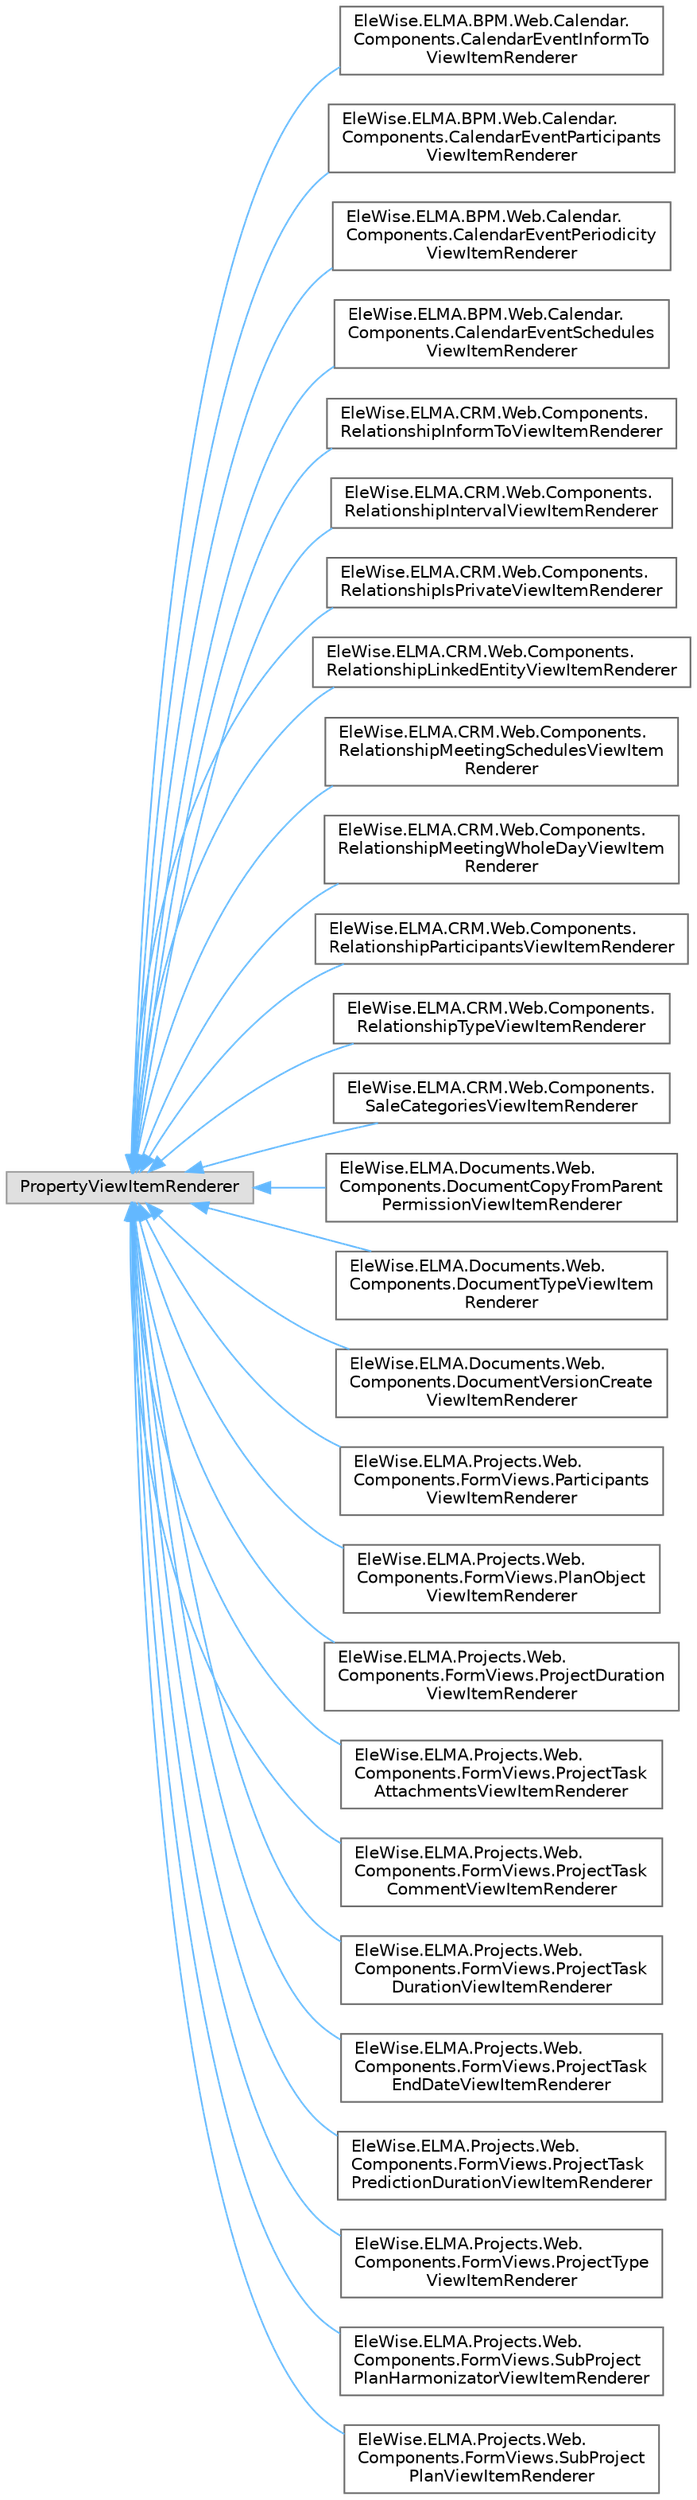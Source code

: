 digraph "Graphical Class Hierarchy"
{
 // LATEX_PDF_SIZE
  bgcolor="transparent";
  edge [fontname=Helvetica,fontsize=10,labelfontname=Helvetica,labelfontsize=10];
  node [fontname=Helvetica,fontsize=10,shape=box,height=0.2,width=0.4];
  rankdir="LR";
  Node0 [id="Node000000",label="PropertyViewItemRenderer",height=0.2,width=0.4,color="grey60", fillcolor="#E0E0E0", style="filled",tooltip=" "];
  Node0 -> Node1 [id="edge2299_Node000000_Node000001",dir="back",color="steelblue1",style="solid",tooltip=" "];
  Node1 [id="Node000001",label="EleWise.ELMA.BPM.Web.Calendar.\lComponents.CalendarEventInformTo\lViewItemRenderer",height=0.2,width=0.4,color="grey40", fillcolor="white", style="filled",URL="$class_ele_wise_1_1_e_l_m_a_1_1_b_p_m_1_1_web_1_1_calendar_1_1_components_1_1_calendar_event_inform_to_view_item_renderer.html",tooltip=" "];
  Node0 -> Node2 [id="edge2300_Node000000_Node000002",dir="back",color="steelblue1",style="solid",tooltip=" "];
  Node2 [id="Node000002",label="EleWise.ELMA.BPM.Web.Calendar.\lComponents.CalendarEventParticipants\lViewItemRenderer",height=0.2,width=0.4,color="grey40", fillcolor="white", style="filled",URL="$class_ele_wise_1_1_e_l_m_a_1_1_b_p_m_1_1_web_1_1_calendar_1_1_components_1_1_calendar_event_participants_view_item_renderer.html",tooltip=" "];
  Node0 -> Node3 [id="edge2301_Node000000_Node000003",dir="back",color="steelblue1",style="solid",tooltip=" "];
  Node3 [id="Node000003",label="EleWise.ELMA.BPM.Web.Calendar.\lComponents.CalendarEventPeriodicity\lViewItemRenderer",height=0.2,width=0.4,color="grey40", fillcolor="white", style="filled",URL="$class_ele_wise_1_1_e_l_m_a_1_1_b_p_m_1_1_web_1_1_calendar_1_1_components_1_1_calendar_event_periodicity_view_item_renderer.html",tooltip=" "];
  Node0 -> Node4 [id="edge2302_Node000000_Node000004",dir="back",color="steelblue1",style="solid",tooltip=" "];
  Node4 [id="Node000004",label="EleWise.ELMA.BPM.Web.Calendar.\lComponents.CalendarEventSchedules\lViewItemRenderer",height=0.2,width=0.4,color="grey40", fillcolor="white", style="filled",URL="$class_ele_wise_1_1_e_l_m_a_1_1_b_p_m_1_1_web_1_1_calendar_1_1_components_1_1_calendar_event_schedules_view_item_renderer.html",tooltip=" "];
  Node0 -> Node5 [id="edge2303_Node000000_Node000005",dir="back",color="steelblue1",style="solid",tooltip=" "];
  Node5 [id="Node000005",label="EleWise.ELMA.CRM.Web.Components.\lRelationshipInformToViewItemRenderer",height=0.2,width=0.4,color="grey40", fillcolor="white", style="filled",URL="$class_ele_wise_1_1_e_l_m_a_1_1_c_r_m_1_1_web_1_1_components_1_1_relationship_inform_to_view_item_renderer.html",tooltip=" "];
  Node0 -> Node6 [id="edge2304_Node000000_Node000006",dir="back",color="steelblue1",style="solid",tooltip=" "];
  Node6 [id="Node000006",label="EleWise.ELMA.CRM.Web.Components.\lRelationshipIntervalViewItemRenderer",height=0.2,width=0.4,color="grey40", fillcolor="white", style="filled",URL="$class_ele_wise_1_1_e_l_m_a_1_1_c_r_m_1_1_web_1_1_components_1_1_relationship_interval_view_item_renderer.html",tooltip=" "];
  Node0 -> Node7 [id="edge2305_Node000000_Node000007",dir="back",color="steelblue1",style="solid",tooltip=" "];
  Node7 [id="Node000007",label="EleWise.ELMA.CRM.Web.Components.\lRelationshipIsPrivateViewItemRenderer",height=0.2,width=0.4,color="grey40", fillcolor="white", style="filled",URL="$class_ele_wise_1_1_e_l_m_a_1_1_c_r_m_1_1_web_1_1_components_1_1_relationship_is_private_view_item_renderer.html",tooltip=" "];
  Node0 -> Node8 [id="edge2306_Node000000_Node000008",dir="back",color="steelblue1",style="solid",tooltip=" "];
  Node8 [id="Node000008",label="EleWise.ELMA.CRM.Web.Components.\lRelationshipLinkedEntityViewItemRenderer",height=0.2,width=0.4,color="grey40", fillcolor="white", style="filled",URL="$class_ele_wise_1_1_e_l_m_a_1_1_c_r_m_1_1_web_1_1_components_1_1_relationship_linked_entity_view_item_renderer.html",tooltip=" "];
  Node0 -> Node9 [id="edge2307_Node000000_Node000009",dir="back",color="steelblue1",style="solid",tooltip=" "];
  Node9 [id="Node000009",label="EleWise.ELMA.CRM.Web.Components.\lRelationshipMeetingSchedulesViewItem\lRenderer",height=0.2,width=0.4,color="grey40", fillcolor="white", style="filled",URL="$class_ele_wise_1_1_e_l_m_a_1_1_c_r_m_1_1_web_1_1_components_1_1_relationship_meeting_schedules_view_item_renderer.html",tooltip=" "];
  Node0 -> Node10 [id="edge2308_Node000000_Node000010",dir="back",color="steelblue1",style="solid",tooltip=" "];
  Node10 [id="Node000010",label="EleWise.ELMA.CRM.Web.Components.\lRelationshipMeetingWholeDayViewItem\lRenderer",height=0.2,width=0.4,color="grey40", fillcolor="white", style="filled",URL="$class_ele_wise_1_1_e_l_m_a_1_1_c_r_m_1_1_web_1_1_components_1_1_relationship_meeting_whole_day_view_item_renderer.html",tooltip=" "];
  Node0 -> Node11 [id="edge2309_Node000000_Node000011",dir="back",color="steelblue1",style="solid",tooltip=" "];
  Node11 [id="Node000011",label="EleWise.ELMA.CRM.Web.Components.\lRelationshipParticipantsViewItemRenderer",height=0.2,width=0.4,color="grey40", fillcolor="white", style="filled",URL="$class_ele_wise_1_1_e_l_m_a_1_1_c_r_m_1_1_web_1_1_components_1_1_relationship_participants_view_item_renderer.html",tooltip=" "];
  Node0 -> Node12 [id="edge2310_Node000000_Node000012",dir="back",color="steelblue1",style="solid",tooltip=" "];
  Node12 [id="Node000012",label="EleWise.ELMA.CRM.Web.Components.\lRelationshipTypeViewItemRenderer",height=0.2,width=0.4,color="grey40", fillcolor="white", style="filled",URL="$class_ele_wise_1_1_e_l_m_a_1_1_c_r_m_1_1_web_1_1_components_1_1_relationship_type_view_item_renderer.html",tooltip=" "];
  Node0 -> Node13 [id="edge2311_Node000000_Node000013",dir="back",color="steelblue1",style="solid",tooltip=" "];
  Node13 [id="Node000013",label="EleWise.ELMA.CRM.Web.Components.\lSaleCategoriesViewItemRenderer",height=0.2,width=0.4,color="grey40", fillcolor="white", style="filled",URL="$class_ele_wise_1_1_e_l_m_a_1_1_c_r_m_1_1_web_1_1_components_1_1_sale_categories_view_item_renderer.html",tooltip=" "];
  Node0 -> Node14 [id="edge2312_Node000000_Node000014",dir="back",color="steelblue1",style="solid",tooltip=" "];
  Node14 [id="Node000014",label="EleWise.ELMA.Documents.Web.\lComponents.DocumentCopyFromParent\lPermissionViewItemRenderer",height=0.2,width=0.4,color="grey40", fillcolor="white", style="filled",URL="$class_ele_wise_1_1_e_l_m_a_1_1_documents_1_1_web_1_1_components_1_1_document_copy_from_parent_permission_view_item_renderer.html",tooltip=" "];
  Node0 -> Node15 [id="edge2313_Node000000_Node000015",dir="back",color="steelblue1",style="solid",tooltip=" "];
  Node15 [id="Node000015",label="EleWise.ELMA.Documents.Web.\lComponents.DocumentTypeViewItem\lRenderer",height=0.2,width=0.4,color="grey40", fillcolor="white", style="filled",URL="$class_ele_wise_1_1_e_l_m_a_1_1_documents_1_1_web_1_1_components_1_1_document_type_view_item_renderer.html",tooltip=" "];
  Node0 -> Node16 [id="edge2314_Node000000_Node000016",dir="back",color="steelblue1",style="solid",tooltip=" "];
  Node16 [id="Node000016",label="EleWise.ELMA.Documents.Web.\lComponents.DocumentVersionCreate\lViewItemRenderer",height=0.2,width=0.4,color="grey40", fillcolor="white", style="filled",URL="$class_ele_wise_1_1_e_l_m_a_1_1_documents_1_1_web_1_1_components_1_1_document_version_create_view_item_renderer.html",tooltip=" "];
  Node0 -> Node17 [id="edge2315_Node000000_Node000017",dir="back",color="steelblue1",style="solid",tooltip=" "];
  Node17 [id="Node000017",label="EleWise.ELMA.Projects.Web.\lComponents.FormViews.Participants\lViewItemRenderer",height=0.2,width=0.4,color="grey40", fillcolor="white", style="filled",URL="$class_ele_wise_1_1_e_l_m_a_1_1_projects_1_1_web_1_1_components_1_1_form_views_1_1_participants_view_item_renderer.html",tooltip=" "];
  Node0 -> Node18 [id="edge2316_Node000000_Node000018",dir="back",color="steelblue1",style="solid",tooltip=" "];
  Node18 [id="Node000018",label="EleWise.ELMA.Projects.Web.\lComponents.FormViews.PlanObject\lViewItemRenderer",height=0.2,width=0.4,color="grey40", fillcolor="white", style="filled",URL="$class_ele_wise_1_1_e_l_m_a_1_1_projects_1_1_web_1_1_components_1_1_form_views_1_1_plan_object_view_item_renderer.html",tooltip=" "];
  Node0 -> Node19 [id="edge2317_Node000000_Node000019",dir="back",color="steelblue1",style="solid",tooltip=" "];
  Node19 [id="Node000019",label="EleWise.ELMA.Projects.Web.\lComponents.FormViews.ProjectDuration\lViewItemRenderer",height=0.2,width=0.4,color="grey40", fillcolor="white", style="filled",URL="$class_ele_wise_1_1_e_l_m_a_1_1_projects_1_1_web_1_1_components_1_1_form_views_1_1_project_duration_view_item_renderer.html",tooltip=" "];
  Node0 -> Node20 [id="edge2318_Node000000_Node000020",dir="back",color="steelblue1",style="solid",tooltip=" "];
  Node20 [id="Node000020",label="EleWise.ELMA.Projects.Web.\lComponents.FormViews.ProjectTask\lAttachmentsViewItemRenderer",height=0.2,width=0.4,color="grey40", fillcolor="white", style="filled",URL="$class_ele_wise_1_1_e_l_m_a_1_1_projects_1_1_web_1_1_components_1_1_form_views_1_1_project_task_attachments_view_item_renderer.html",tooltip=" "];
  Node0 -> Node21 [id="edge2319_Node000000_Node000021",dir="back",color="steelblue1",style="solid",tooltip=" "];
  Node21 [id="Node000021",label="EleWise.ELMA.Projects.Web.\lComponents.FormViews.ProjectTask\lCommentViewItemRenderer",height=0.2,width=0.4,color="grey40", fillcolor="white", style="filled",URL="$class_ele_wise_1_1_e_l_m_a_1_1_projects_1_1_web_1_1_components_1_1_form_views_1_1_project_task_comment_view_item_renderer.html",tooltip=" "];
  Node0 -> Node22 [id="edge2320_Node000000_Node000022",dir="back",color="steelblue1",style="solid",tooltip=" "];
  Node22 [id="Node000022",label="EleWise.ELMA.Projects.Web.\lComponents.FormViews.ProjectTask\lDurationViewItemRenderer",height=0.2,width=0.4,color="grey40", fillcolor="white", style="filled",URL="$class_ele_wise_1_1_e_l_m_a_1_1_projects_1_1_web_1_1_components_1_1_form_views_1_1_project_task_duration_view_item_renderer.html",tooltip=" "];
  Node0 -> Node23 [id="edge2321_Node000000_Node000023",dir="back",color="steelblue1",style="solid",tooltip=" "];
  Node23 [id="Node000023",label="EleWise.ELMA.Projects.Web.\lComponents.FormViews.ProjectTask\lEndDateViewItemRenderer",height=0.2,width=0.4,color="grey40", fillcolor="white", style="filled",URL="$class_ele_wise_1_1_e_l_m_a_1_1_projects_1_1_web_1_1_components_1_1_form_views_1_1_project_task_end_date_view_item_renderer.html",tooltip=" "];
  Node0 -> Node24 [id="edge2322_Node000000_Node000024",dir="back",color="steelblue1",style="solid",tooltip=" "];
  Node24 [id="Node000024",label="EleWise.ELMA.Projects.Web.\lComponents.FormViews.ProjectTask\lPredictionDurationViewItemRenderer",height=0.2,width=0.4,color="grey40", fillcolor="white", style="filled",URL="$class_ele_wise_1_1_e_l_m_a_1_1_projects_1_1_web_1_1_components_1_1_form_views_1_1_project_task_p8c456ee9917e0e8022011581c9724b22.html",tooltip=" "];
  Node0 -> Node25 [id="edge2323_Node000000_Node000025",dir="back",color="steelblue1",style="solid",tooltip=" "];
  Node25 [id="Node000025",label="EleWise.ELMA.Projects.Web.\lComponents.FormViews.ProjectType\lViewItemRenderer",height=0.2,width=0.4,color="grey40", fillcolor="white", style="filled",URL="$class_ele_wise_1_1_e_l_m_a_1_1_projects_1_1_web_1_1_components_1_1_form_views_1_1_project_type_view_item_renderer.html",tooltip=" "];
  Node0 -> Node26 [id="edge2324_Node000000_Node000026",dir="back",color="steelblue1",style="solid",tooltip=" "];
  Node26 [id="Node000026",label="EleWise.ELMA.Projects.Web.\lComponents.FormViews.SubProject\lPlanHarmonizatorViewItemRenderer",height=0.2,width=0.4,color="grey40", fillcolor="white", style="filled",URL="$class_ele_wise_1_1_e_l_m_a_1_1_projects_1_1_web_1_1_components_1_1_form_views_1_1_sub_project_pl267e6cd1416d253dd14db2298a4dd78b.html",tooltip=" "];
  Node0 -> Node27 [id="edge2325_Node000000_Node000027",dir="back",color="steelblue1",style="solid",tooltip=" "];
  Node27 [id="Node000027",label="EleWise.ELMA.Projects.Web.\lComponents.FormViews.SubProject\lPlanViewItemRenderer",height=0.2,width=0.4,color="grey40", fillcolor="white", style="filled",URL="$class_ele_wise_1_1_e_l_m_a_1_1_projects_1_1_web_1_1_components_1_1_form_views_1_1_sub_project_plan_view_item_renderer.html",tooltip=" "];
}
